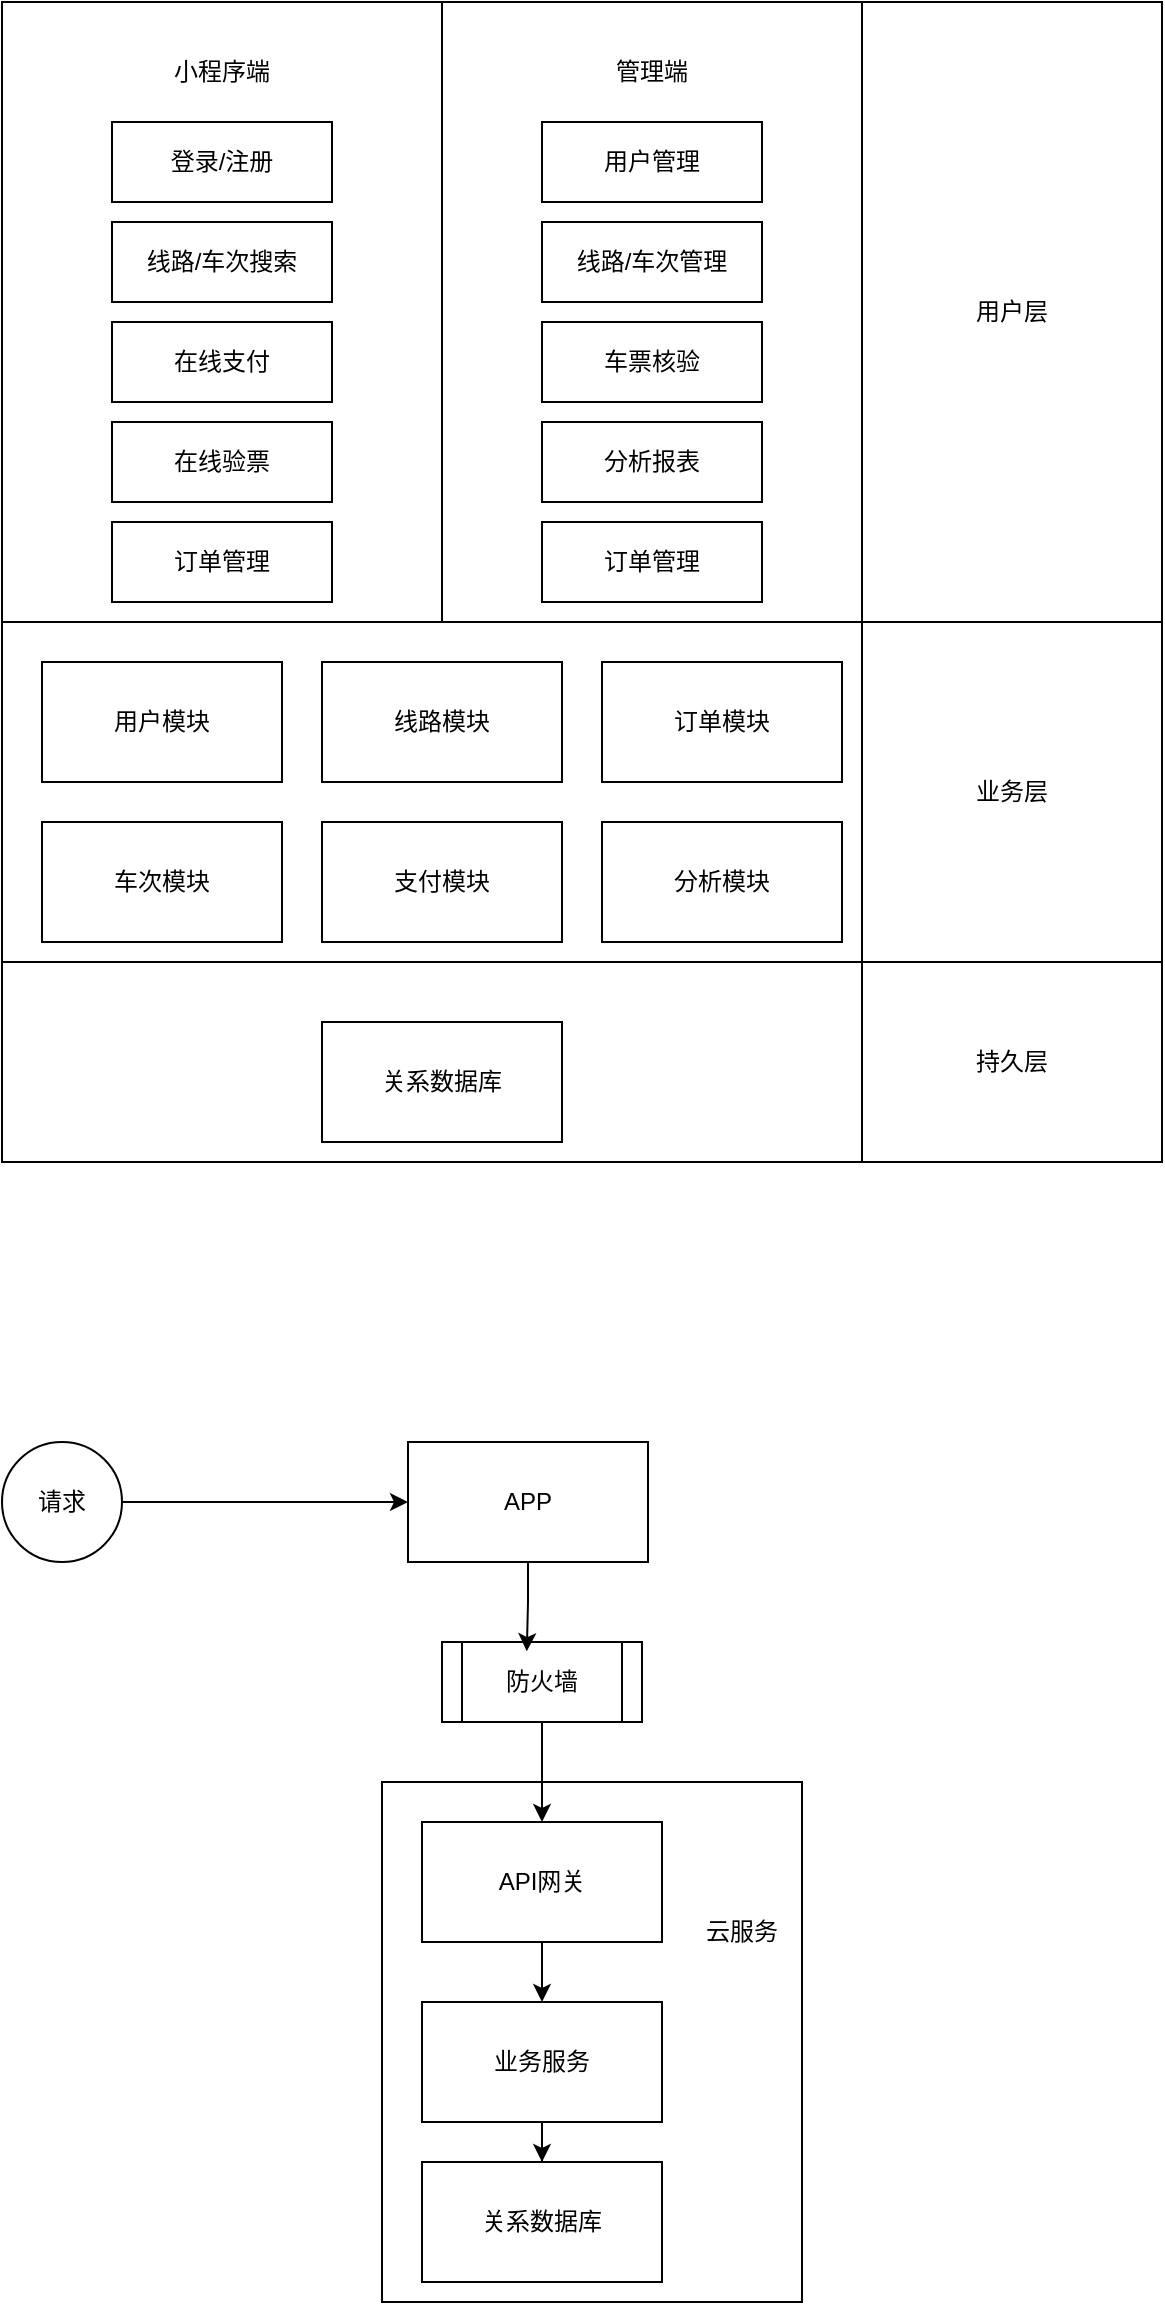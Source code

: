 <mxfile version="24.7.7">
  <diagram name="第 1 页" id="MnmO3LpP-wFRtYF9NP8j">
    <mxGraphModel dx="1042" dy="1736" grid="1" gridSize="10" guides="1" tooltips="1" connect="1" arrows="1" fold="1" page="1" pageScale="1" pageWidth="827" pageHeight="1169" math="0" shadow="0">
      <root>
        <mxCell id="0" />
        <mxCell id="1" parent="0" />
        <mxCell id="aL-A3MlLt4HypSaMRRbP-49" value="" style="rounded=0;whiteSpace=wrap;html=1;" vertex="1" parent="1">
          <mxGeometry x="320" y="780" width="210" height="260" as="geometry" />
        </mxCell>
        <mxCell id="aL-A3MlLt4HypSaMRRbP-1" value="" style="rounded=0;whiteSpace=wrap;html=1;" vertex="1" parent="1">
          <mxGeometry x="130" y="100" width="580" height="370" as="geometry" />
        </mxCell>
        <mxCell id="aL-A3MlLt4HypSaMRRbP-8" value="" style="rounded=0;whiteSpace=wrap;html=1;" vertex="1" parent="1">
          <mxGeometry x="130" y="-110" width="580" height="310" as="geometry" />
        </mxCell>
        <mxCell id="aL-A3MlLt4HypSaMRRbP-2" value="" style="rounded=0;whiteSpace=wrap;html=1;" vertex="1" parent="1">
          <mxGeometry x="130" y="-110" width="220" height="310" as="geometry" />
        </mxCell>
        <mxCell id="aL-A3MlLt4HypSaMRRbP-3" value="" style="rounded=0;whiteSpace=wrap;html=1;" vertex="1" parent="1">
          <mxGeometry x="350" y="-110" width="210" height="310" as="geometry" />
        </mxCell>
        <mxCell id="aL-A3MlLt4HypSaMRRbP-9" value="用户层" style="rounded=0;whiteSpace=wrap;html=1;" vertex="1" parent="1">
          <mxGeometry x="560" y="-110" width="150" height="310" as="geometry" />
        </mxCell>
        <mxCell id="aL-A3MlLt4HypSaMRRbP-10" value="" style="rounded=0;whiteSpace=wrap;html=1;" vertex="1" parent="1">
          <mxGeometry x="130" y="200" width="580" height="170" as="geometry" />
        </mxCell>
        <mxCell id="aL-A3MlLt4HypSaMRRbP-11" value="业务层" style="rounded=0;whiteSpace=wrap;html=1;" vertex="1" parent="1">
          <mxGeometry x="560" y="200" width="150" height="170" as="geometry" />
        </mxCell>
        <mxCell id="aL-A3MlLt4HypSaMRRbP-12" value="用户模块" style="rounded=0;whiteSpace=wrap;html=1;" vertex="1" parent="1">
          <mxGeometry x="150" y="220" width="120" height="60" as="geometry" />
        </mxCell>
        <mxCell id="aL-A3MlLt4HypSaMRRbP-13" value="线路模块" style="rounded=0;whiteSpace=wrap;html=1;" vertex="1" parent="1">
          <mxGeometry x="290" y="220" width="120" height="60" as="geometry" />
        </mxCell>
        <mxCell id="aL-A3MlLt4HypSaMRRbP-14" value="车次模块" style="rounded=0;whiteSpace=wrap;html=1;" vertex="1" parent="1">
          <mxGeometry x="150" y="300" width="120" height="60" as="geometry" />
        </mxCell>
        <mxCell id="aL-A3MlLt4HypSaMRRbP-15" value="订单模块" style="rounded=0;whiteSpace=wrap;html=1;" vertex="1" parent="1">
          <mxGeometry x="430" y="220" width="120" height="60" as="geometry" />
        </mxCell>
        <mxCell id="aL-A3MlLt4HypSaMRRbP-16" value="支付模块" style="rounded=0;whiteSpace=wrap;html=1;" vertex="1" parent="1">
          <mxGeometry x="290" y="300" width="120" height="60" as="geometry" />
        </mxCell>
        <mxCell id="aL-A3MlLt4HypSaMRRbP-17" value="分析模块" style="rounded=0;whiteSpace=wrap;html=1;" vertex="1" parent="1">
          <mxGeometry x="430" y="300" width="120" height="60" as="geometry" />
        </mxCell>
        <mxCell id="aL-A3MlLt4HypSaMRRbP-19" value="关系数据库" style="rounded=0;whiteSpace=wrap;html=1;" vertex="1" parent="1">
          <mxGeometry x="290" y="400" width="120" height="60" as="geometry" />
        </mxCell>
        <mxCell id="aL-A3MlLt4HypSaMRRbP-21" value="持久层" style="rounded=0;whiteSpace=wrap;html=1;" vertex="1" parent="1">
          <mxGeometry x="560" y="370" width="150" height="100" as="geometry" />
        </mxCell>
        <mxCell id="aL-A3MlLt4HypSaMRRbP-22" value="登录/注册" style="rounded=0;whiteSpace=wrap;html=1;" vertex="1" parent="1">
          <mxGeometry x="185" y="-50" width="110" height="40" as="geometry" />
        </mxCell>
        <mxCell id="aL-A3MlLt4HypSaMRRbP-23" value="线路/车次搜索" style="rounded=0;whiteSpace=wrap;html=1;" vertex="1" parent="1">
          <mxGeometry x="185" width="110" height="40" as="geometry" />
        </mxCell>
        <mxCell id="aL-A3MlLt4HypSaMRRbP-24" value="在线支付" style="rounded=0;whiteSpace=wrap;html=1;" vertex="1" parent="1">
          <mxGeometry x="185" y="50" width="110" height="40" as="geometry" />
        </mxCell>
        <mxCell id="aL-A3MlLt4HypSaMRRbP-25" value="在线验票" style="rounded=0;whiteSpace=wrap;html=1;" vertex="1" parent="1">
          <mxGeometry x="185" y="100" width="110" height="40" as="geometry" />
        </mxCell>
        <mxCell id="aL-A3MlLt4HypSaMRRbP-26" value="订单管理" style="rounded=0;whiteSpace=wrap;html=1;" vertex="1" parent="1">
          <mxGeometry x="185" y="150" width="110" height="40" as="geometry" />
        </mxCell>
        <mxCell id="aL-A3MlLt4HypSaMRRbP-27" value="用户管理" style="rounded=0;whiteSpace=wrap;html=1;" vertex="1" parent="1">
          <mxGeometry x="400" y="-50" width="110" height="40" as="geometry" />
        </mxCell>
        <mxCell id="aL-A3MlLt4HypSaMRRbP-28" value="线路/车次管理" style="rounded=0;whiteSpace=wrap;html=1;" vertex="1" parent="1">
          <mxGeometry x="400" width="110" height="40" as="geometry" />
        </mxCell>
        <mxCell id="aL-A3MlLt4HypSaMRRbP-29" value="车票核验" style="rounded=0;whiteSpace=wrap;html=1;" vertex="1" parent="1">
          <mxGeometry x="400" y="50" width="110" height="40" as="geometry" />
        </mxCell>
        <mxCell id="aL-A3MlLt4HypSaMRRbP-30" value="分析报表" style="rounded=0;whiteSpace=wrap;html=1;" vertex="1" parent="1">
          <mxGeometry x="400" y="100" width="110" height="40" as="geometry" />
        </mxCell>
        <mxCell id="aL-A3MlLt4HypSaMRRbP-31" value="订单管理" style="rounded=0;whiteSpace=wrap;html=1;" vertex="1" parent="1">
          <mxGeometry x="400" y="150" width="110" height="40" as="geometry" />
        </mxCell>
        <mxCell id="aL-A3MlLt4HypSaMRRbP-32" value="小程序端" style="text;html=1;align=center;verticalAlign=middle;whiteSpace=wrap;rounded=0;" vertex="1" parent="1">
          <mxGeometry x="210" y="-90" width="60" height="30" as="geometry" />
        </mxCell>
        <mxCell id="aL-A3MlLt4HypSaMRRbP-33" value="管理端" style="text;html=1;align=center;verticalAlign=middle;whiteSpace=wrap;rounded=0;" vertex="1" parent="1">
          <mxGeometry x="425" y="-90" width="60" height="30" as="geometry" />
        </mxCell>
        <mxCell id="aL-A3MlLt4HypSaMRRbP-39" style="edgeStyle=orthogonalEdgeStyle;rounded=0;orthogonalLoop=1;jettySize=auto;html=1;entryX=0;entryY=0.5;entryDx=0;entryDy=0;" edge="1" parent="1" source="aL-A3MlLt4HypSaMRRbP-37" target="aL-A3MlLt4HypSaMRRbP-38">
          <mxGeometry relative="1" as="geometry" />
        </mxCell>
        <mxCell id="aL-A3MlLt4HypSaMRRbP-37" value="请求" style="ellipse;whiteSpace=wrap;html=1;aspect=fixed;" vertex="1" parent="1">
          <mxGeometry x="130" y="610" width="60" height="60" as="geometry" />
        </mxCell>
        <mxCell id="aL-A3MlLt4HypSaMRRbP-38" value="APP" style="rounded=0;whiteSpace=wrap;html=1;" vertex="1" parent="1">
          <mxGeometry x="333" y="610" width="120" height="60" as="geometry" />
        </mxCell>
        <mxCell id="aL-A3MlLt4HypSaMRRbP-46" style="edgeStyle=orthogonalEdgeStyle;rounded=0;orthogonalLoop=1;jettySize=auto;html=1;exitX=0.5;exitY=1;exitDx=0;exitDy=0;entryX=0.5;entryY=0;entryDx=0;entryDy=0;" edge="1" parent="1" source="aL-A3MlLt4HypSaMRRbP-40" target="aL-A3MlLt4HypSaMRRbP-41">
          <mxGeometry relative="1" as="geometry" />
        </mxCell>
        <mxCell id="aL-A3MlLt4HypSaMRRbP-40" value="API网关" style="rounded=0;whiteSpace=wrap;html=1;" vertex="1" parent="1">
          <mxGeometry x="340" y="800" width="120" height="60" as="geometry" />
        </mxCell>
        <mxCell id="aL-A3MlLt4HypSaMRRbP-48" value="" style="edgeStyle=orthogonalEdgeStyle;rounded=0;orthogonalLoop=1;jettySize=auto;html=1;" edge="1" parent="1" source="aL-A3MlLt4HypSaMRRbP-41" target="aL-A3MlLt4HypSaMRRbP-42">
          <mxGeometry relative="1" as="geometry" />
        </mxCell>
        <mxCell id="aL-A3MlLt4HypSaMRRbP-41" value="业务服务" style="rounded=0;whiteSpace=wrap;html=1;" vertex="1" parent="1">
          <mxGeometry x="340" y="890" width="120" height="60" as="geometry" />
        </mxCell>
        <mxCell id="aL-A3MlLt4HypSaMRRbP-42" value="关系数据库" style="rounded=0;whiteSpace=wrap;html=1;" vertex="1" parent="1">
          <mxGeometry x="340" y="970" width="120" height="60" as="geometry" />
        </mxCell>
        <mxCell id="aL-A3MlLt4HypSaMRRbP-45" value="" style="edgeStyle=orthogonalEdgeStyle;rounded=0;orthogonalLoop=1;jettySize=auto;html=1;" edge="1" parent="1" source="aL-A3MlLt4HypSaMRRbP-43" target="aL-A3MlLt4HypSaMRRbP-40">
          <mxGeometry relative="1" as="geometry" />
        </mxCell>
        <mxCell id="aL-A3MlLt4HypSaMRRbP-43" value="防火墙" style="shape=process;whiteSpace=wrap;html=1;backgroundOutline=1;" vertex="1" parent="1">
          <mxGeometry x="350" y="710" width="100" height="40" as="geometry" />
        </mxCell>
        <mxCell id="aL-A3MlLt4HypSaMRRbP-44" style="edgeStyle=orthogonalEdgeStyle;rounded=0;orthogonalLoop=1;jettySize=auto;html=1;entryX=0.424;entryY=0.115;entryDx=0;entryDy=0;entryPerimeter=0;" edge="1" parent="1" source="aL-A3MlLt4HypSaMRRbP-38" target="aL-A3MlLt4HypSaMRRbP-43">
          <mxGeometry relative="1" as="geometry" />
        </mxCell>
        <mxCell id="aL-A3MlLt4HypSaMRRbP-50" value="云服务" style="text;html=1;align=center;verticalAlign=middle;whiteSpace=wrap;rounded=0;" vertex="1" parent="1">
          <mxGeometry x="470" y="840" width="60" height="30" as="geometry" />
        </mxCell>
      </root>
    </mxGraphModel>
  </diagram>
</mxfile>
